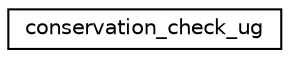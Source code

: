 digraph "Graphical Class Hierarchy"
{
 // INTERACTIVE_SVG=YES
 // LATEX_PDF_SIZE
  edge [fontname="Helvetica",fontsize="10",labelfontname="Helvetica",labelfontsize="10"];
  node [fontname="Helvetica",fontsize="10",shape=record];
  rankdir="LR";
  Node0 [label="conservation_check_ug",height=0.2,width=0.4,color="black", fillcolor="white", style="filled",URL="$interfacexgrid__mod_1_1conservation__check__ug.html",tooltip="For an unstructured grid, returns three numbers which are the global sum of a variable (1) on its hom..."];
}
